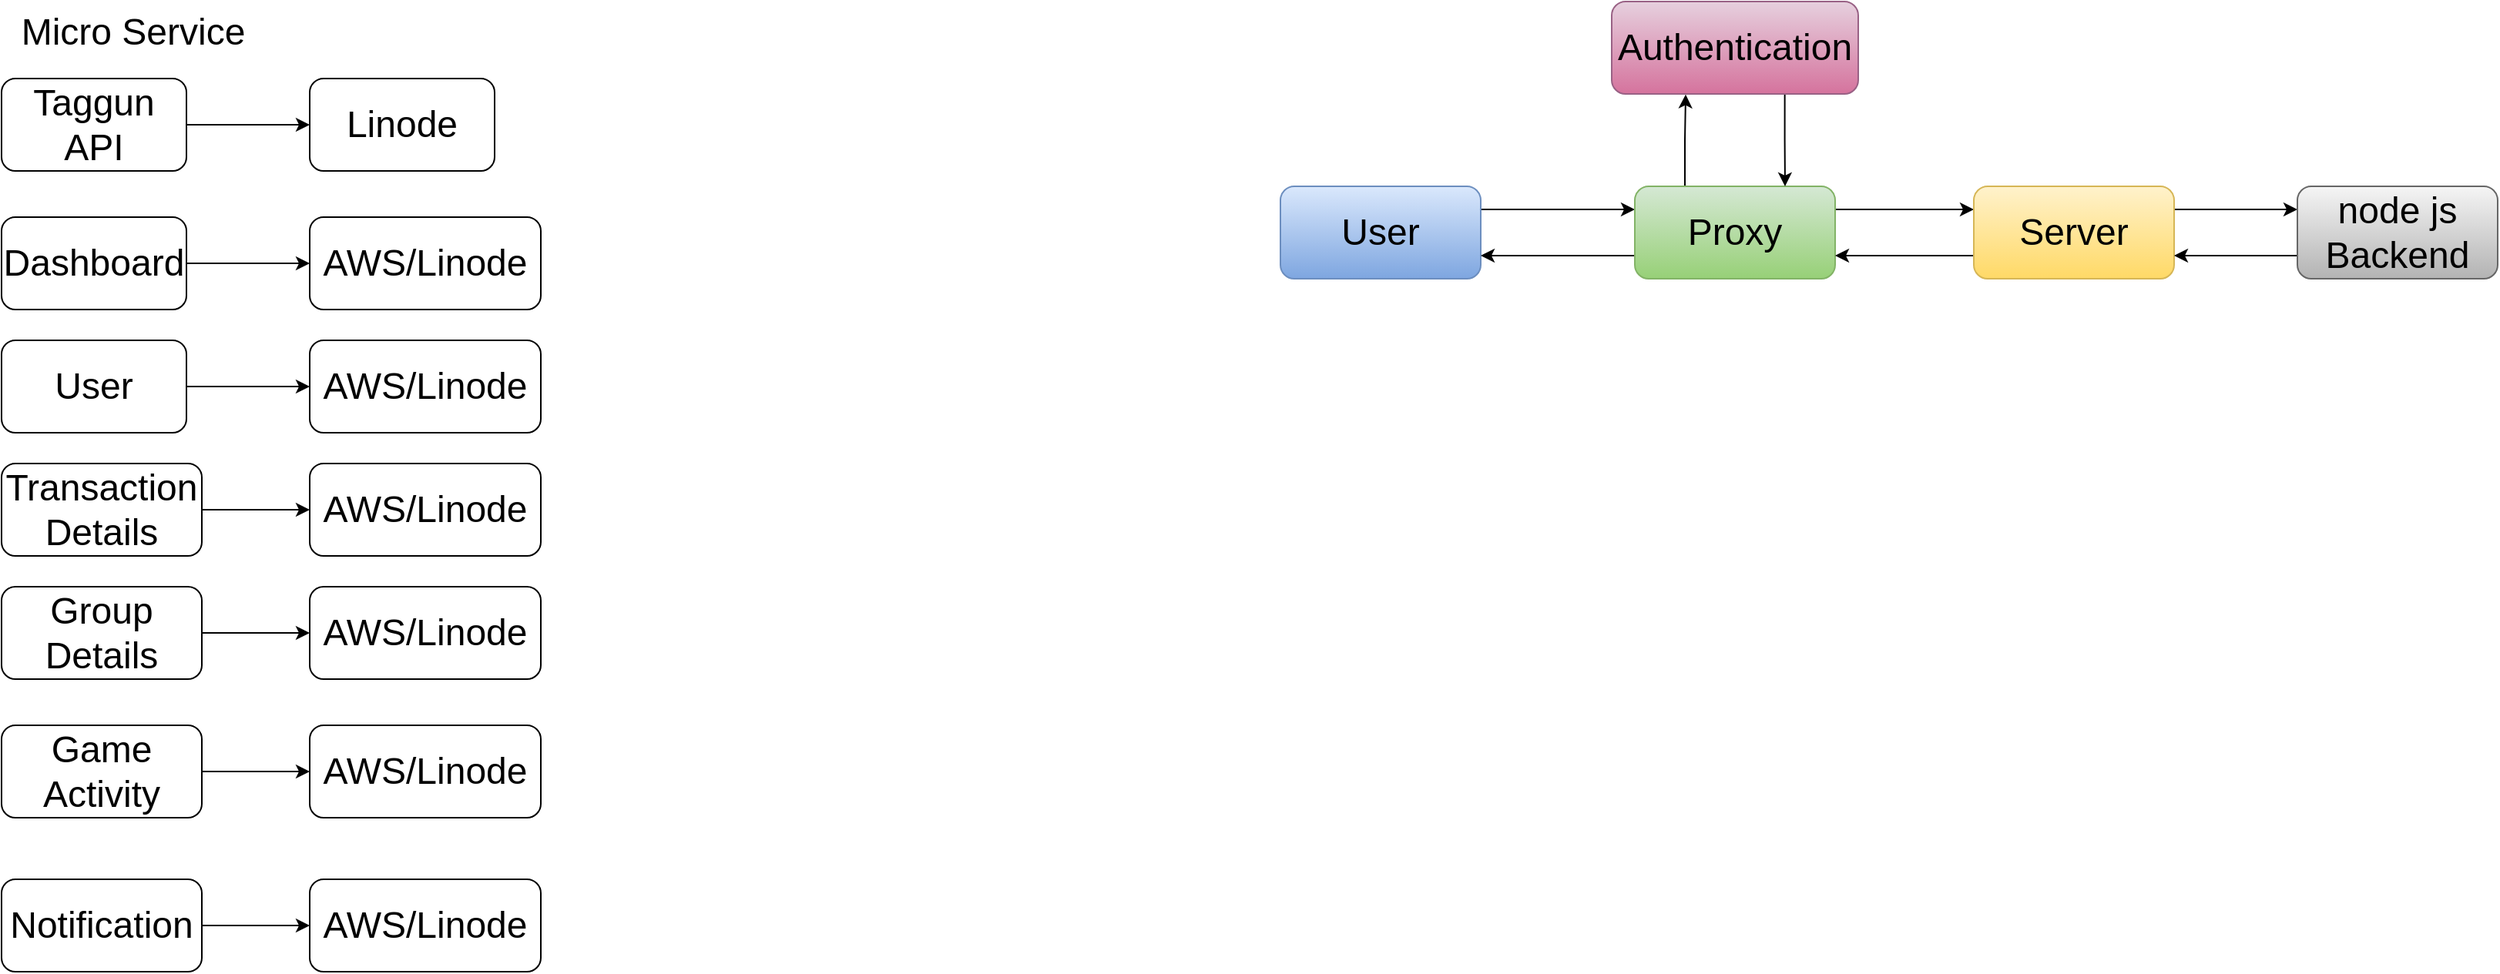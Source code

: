 <mxfile version="24.0.6" type="github">
  <diagram name="Page-1" id="rNbzwFoTySWasBKPdkv7">
    <mxGraphModel dx="2115" dy="822" grid="1" gridSize="10" guides="1" tooltips="1" connect="1" arrows="1" fold="1" page="1" pageScale="1" pageWidth="850" pageHeight="1100" math="0" shadow="0">
      <root>
        <mxCell id="0" />
        <mxCell id="1" parent="0" />
        <mxCell id="Q3hJbp8D69V4BiXVhVPF-3" value="" style="edgeStyle=orthogonalEdgeStyle;rounded=0;orthogonalLoop=1;jettySize=auto;html=1;" edge="1" parent="1" source="Q3hJbp8D69V4BiXVhVPF-1" target="Q3hJbp8D69V4BiXVhVPF-2">
          <mxGeometry relative="1" as="geometry" />
        </mxCell>
        <mxCell id="Q3hJbp8D69V4BiXVhVPF-1" value="&lt;font style=&quot;font-size: 24px;&quot;&gt;Taggun API&lt;/font&gt;" style="rounded=1;whiteSpace=wrap;html=1;" vertex="1" parent="1">
          <mxGeometry x="100" y="250" width="120" height="60" as="geometry" />
        </mxCell>
        <mxCell id="Q3hJbp8D69V4BiXVhVPF-2" value="&lt;font style=&quot;font-size: 24px;&quot;&gt;Linode&lt;/font&gt;" style="rounded=1;whiteSpace=wrap;html=1;" vertex="1" parent="1">
          <mxGeometry x="300" y="250" width="120" height="60" as="geometry" />
        </mxCell>
        <mxCell id="Q3hJbp8D69V4BiXVhVPF-4" value="&lt;font style=&quot;font-size: 24px;&quot;&gt;Micro Service&lt;/font&gt;" style="text;html=1;align=center;verticalAlign=middle;resizable=0;points=[];autosize=1;strokeColor=none;fillColor=none;" vertex="1" parent="1">
          <mxGeometry x="100" y="200" width="170" height="40" as="geometry" />
        </mxCell>
        <mxCell id="Q3hJbp8D69V4BiXVhVPF-5" value="" style="edgeStyle=orthogonalEdgeStyle;rounded=0;orthogonalLoop=1;jettySize=auto;html=1;" edge="1" parent="1" source="Q3hJbp8D69V4BiXVhVPF-6" target="Q3hJbp8D69V4BiXVhVPF-7">
          <mxGeometry relative="1" as="geometry" />
        </mxCell>
        <mxCell id="Q3hJbp8D69V4BiXVhVPF-6" value="&lt;font style=&quot;font-size: 24px;&quot;&gt;Dashboard&lt;/font&gt;" style="rounded=1;whiteSpace=wrap;html=1;" vertex="1" parent="1">
          <mxGeometry x="100" y="340" width="120" height="60" as="geometry" />
        </mxCell>
        <mxCell id="Q3hJbp8D69V4BiXVhVPF-7" value="&lt;font style=&quot;font-size: 24px;&quot;&gt;AWS/Linode&lt;/font&gt;" style="rounded=1;whiteSpace=wrap;html=1;" vertex="1" parent="1">
          <mxGeometry x="300" y="340" width="150" height="60" as="geometry" />
        </mxCell>
        <mxCell id="Q3hJbp8D69V4BiXVhVPF-11" value="" style="edgeStyle=orthogonalEdgeStyle;rounded=0;orthogonalLoop=1;jettySize=auto;html=1;" edge="1" parent="1" source="Q3hJbp8D69V4BiXVhVPF-12" target="Q3hJbp8D69V4BiXVhVPF-13">
          <mxGeometry relative="1" as="geometry" />
        </mxCell>
        <mxCell id="Q3hJbp8D69V4BiXVhVPF-12" value="&lt;span style=&quot;font-size: 24px;&quot;&gt;Transaction Details&lt;/span&gt;" style="rounded=1;whiteSpace=wrap;html=1;" vertex="1" parent="1">
          <mxGeometry x="100" y="500" width="130" height="60" as="geometry" />
        </mxCell>
        <mxCell id="Q3hJbp8D69V4BiXVhVPF-13" value="&lt;font style=&quot;font-size: 24px;&quot;&gt;AWS/Linode&lt;/font&gt;" style="rounded=1;whiteSpace=wrap;html=1;" vertex="1" parent="1">
          <mxGeometry x="300" y="500" width="150" height="60" as="geometry" />
        </mxCell>
        <mxCell id="Q3hJbp8D69V4BiXVhVPF-15" value="" style="edgeStyle=orthogonalEdgeStyle;rounded=0;orthogonalLoop=1;jettySize=auto;html=1;" edge="1" parent="1" source="Q3hJbp8D69V4BiXVhVPF-16" target="Q3hJbp8D69V4BiXVhVPF-17">
          <mxGeometry relative="1" as="geometry" />
        </mxCell>
        <mxCell id="Q3hJbp8D69V4BiXVhVPF-16" value="&lt;span style=&quot;font-size: 24px;&quot;&gt;Group Details&lt;/span&gt;" style="rounded=1;whiteSpace=wrap;html=1;" vertex="1" parent="1">
          <mxGeometry x="100" y="580" width="130" height="60" as="geometry" />
        </mxCell>
        <mxCell id="Q3hJbp8D69V4BiXVhVPF-17" value="&lt;font style=&quot;font-size: 24px;&quot;&gt;AWS/Linode&lt;/font&gt;" style="rounded=1;whiteSpace=wrap;html=1;" vertex="1" parent="1">
          <mxGeometry x="300" y="580" width="150" height="60" as="geometry" />
        </mxCell>
        <mxCell id="Q3hJbp8D69V4BiXVhVPF-18" value="" style="edgeStyle=orthogonalEdgeStyle;rounded=0;orthogonalLoop=1;jettySize=auto;html=1;" edge="1" parent="1" source="Q3hJbp8D69V4BiXVhVPF-19" target="Q3hJbp8D69V4BiXVhVPF-20">
          <mxGeometry relative="1" as="geometry" />
        </mxCell>
        <mxCell id="Q3hJbp8D69V4BiXVhVPF-19" value="&lt;span style=&quot;font-size: 24px;&quot;&gt;Game Activity&lt;/span&gt;" style="rounded=1;whiteSpace=wrap;html=1;" vertex="1" parent="1">
          <mxGeometry x="100" y="670" width="130" height="60" as="geometry" />
        </mxCell>
        <mxCell id="Q3hJbp8D69V4BiXVhVPF-20" value="&lt;font style=&quot;font-size: 24px;&quot;&gt;AWS/Linode&lt;/font&gt;" style="rounded=1;whiteSpace=wrap;html=1;" vertex="1" parent="1">
          <mxGeometry x="300" y="670" width="150" height="60" as="geometry" />
        </mxCell>
        <mxCell id="Q3hJbp8D69V4BiXVhVPF-26" style="edgeStyle=orthogonalEdgeStyle;rounded=0;orthogonalLoop=1;jettySize=auto;html=1;entryX=0;entryY=0.25;entryDx=0;entryDy=0;exitX=1;exitY=0.25;exitDx=0;exitDy=0;" edge="1" parent="1" source="Q3hJbp8D69V4BiXVhVPF-23" target="Q3hJbp8D69V4BiXVhVPF-24">
          <mxGeometry relative="1" as="geometry" />
        </mxCell>
        <mxCell id="Q3hJbp8D69V4BiXVhVPF-23" value="&lt;span style=&quot;font-size: 24px;&quot;&gt;User&lt;/span&gt;" style="rounded=1;whiteSpace=wrap;html=1;fillColor=#dae8fc;gradientColor=#7ea6e0;strokeColor=#6c8ebf;" vertex="1" parent="1">
          <mxGeometry x="930" y="320" width="130" height="60" as="geometry" />
        </mxCell>
        <mxCell id="Q3hJbp8D69V4BiXVhVPF-27" style="edgeStyle=orthogonalEdgeStyle;rounded=0;orthogonalLoop=1;jettySize=auto;html=1;entryX=0;entryY=0.25;entryDx=0;entryDy=0;exitX=1;exitY=0.25;exitDx=0;exitDy=0;" edge="1" parent="1" source="Q3hJbp8D69V4BiXVhVPF-24" target="Q3hJbp8D69V4BiXVhVPF-25">
          <mxGeometry relative="1" as="geometry" />
        </mxCell>
        <mxCell id="Q3hJbp8D69V4BiXVhVPF-30" style="edgeStyle=orthogonalEdgeStyle;rounded=0;orthogonalLoop=1;jettySize=auto;html=1;entryX=1;entryY=0.75;entryDx=0;entryDy=0;exitX=0;exitY=0.75;exitDx=0;exitDy=0;" edge="1" parent="1" source="Q3hJbp8D69V4BiXVhVPF-24" target="Q3hJbp8D69V4BiXVhVPF-23">
          <mxGeometry relative="1" as="geometry" />
        </mxCell>
        <mxCell id="Q3hJbp8D69V4BiXVhVPF-39" style="edgeStyle=orthogonalEdgeStyle;rounded=0;orthogonalLoop=1;jettySize=auto;html=1;exitX=0.25;exitY=0;exitDx=0;exitDy=0;entryX=0.3;entryY=1.006;entryDx=0;entryDy=0;entryPerimeter=0;" edge="1" parent="1" source="Q3hJbp8D69V4BiXVhVPF-24" target="Q3hJbp8D69V4BiXVhVPF-38">
          <mxGeometry relative="1" as="geometry" />
        </mxCell>
        <mxCell id="Q3hJbp8D69V4BiXVhVPF-24" value="&lt;span style=&quot;font-size: 24px;&quot;&gt;Proxy&lt;/span&gt;&lt;span style=&quot;color: rgba(0, 0, 0, 0); font-family: monospace; font-size: 0px; text-align: start; text-wrap: nowrap;&quot;&gt;%3CmxGraphModel%3E%3Croot%3E%3CmxCell%20id%3D%220%22%2F%3E%3CmxCell%20id%3D%221%22%20parent%3D%220%22%2F%3E%3CmxCell%20id%3D%222%22%20value%3D%22%26lt%3Bspan%20style%3D%26quot%3Bfont-size%3A%2024px%3B%26quot%3B%26gt%3BUser%26lt%3B%2Fspan%26gt%3B%22%20style%3D%22rounded%3D1%3BwhiteSpace%3Dwrap%3Bhtml%3D1%3B%22%20vertex%3D%221%22%20parent%3D%221%22%3E%3CmxGeometry%20x%3D%2290%22%20y%3D%22890%22%20width%3D%22130%22%20height%3D%2260%22%20as%3D%22geometry%22%2F%3E%3C%2FmxCell%3E%3C%2Froot%3E%3C%2FmxGraphModel%3E&lt;/span&gt;" style="rounded=1;whiteSpace=wrap;html=1;fillColor=#d5e8d4;gradientColor=#97d077;strokeColor=#82b366;" vertex="1" parent="1">
          <mxGeometry x="1160" y="320" width="130" height="60" as="geometry" />
        </mxCell>
        <mxCell id="Q3hJbp8D69V4BiXVhVPF-29" style="edgeStyle=orthogonalEdgeStyle;rounded=0;orthogonalLoop=1;jettySize=auto;html=1;entryX=1;entryY=0.75;entryDx=0;entryDy=0;exitX=0;exitY=0.75;exitDx=0;exitDy=0;" edge="1" parent="1" source="Q3hJbp8D69V4BiXVhVPF-25" target="Q3hJbp8D69V4BiXVhVPF-24">
          <mxGeometry relative="1" as="geometry" />
        </mxCell>
        <mxCell id="Q3hJbp8D69V4BiXVhVPF-35" style="edgeStyle=orthogonalEdgeStyle;rounded=0;orthogonalLoop=1;jettySize=auto;html=1;entryX=0;entryY=0.25;entryDx=0;entryDy=0;exitX=1;exitY=0.25;exitDx=0;exitDy=0;" edge="1" parent="1" source="Q3hJbp8D69V4BiXVhVPF-25" target="Q3hJbp8D69V4BiXVhVPF-34">
          <mxGeometry relative="1" as="geometry" />
        </mxCell>
        <mxCell id="Q3hJbp8D69V4BiXVhVPF-25" value="&lt;span style=&quot;font-size: 24px;&quot;&gt;Server&lt;/span&gt;" style="rounded=1;whiteSpace=wrap;html=1;fillColor=#fff2cc;gradientColor=#ffd966;strokeColor=#d6b656;" vertex="1" parent="1">
          <mxGeometry x="1380" y="320" width="130" height="60" as="geometry" />
        </mxCell>
        <mxCell id="Q3hJbp8D69V4BiXVhVPF-36" style="edgeStyle=orthogonalEdgeStyle;rounded=0;orthogonalLoop=1;jettySize=auto;html=1;entryX=1;entryY=0.75;entryDx=0;entryDy=0;exitX=0;exitY=0.75;exitDx=0;exitDy=0;" edge="1" parent="1" source="Q3hJbp8D69V4BiXVhVPF-34" target="Q3hJbp8D69V4BiXVhVPF-25">
          <mxGeometry relative="1" as="geometry" />
        </mxCell>
        <mxCell id="Q3hJbp8D69V4BiXVhVPF-34" value="&lt;span style=&quot;font-size: 24px;&quot;&gt;node js&lt;/span&gt;&lt;div&gt;&lt;span style=&quot;font-size: 24px;&quot;&gt;Backend&lt;/span&gt;&lt;/div&gt;" style="rounded=1;whiteSpace=wrap;html=1;fillColor=#f5f5f5;gradientColor=#b3b3b3;strokeColor=#666666;" vertex="1" parent="1">
          <mxGeometry x="1590" y="320" width="130" height="60" as="geometry" />
        </mxCell>
        <mxCell id="Q3hJbp8D69V4BiXVhVPF-40" style="edgeStyle=orthogonalEdgeStyle;rounded=0;orthogonalLoop=1;jettySize=auto;html=1;exitX=0.702;exitY=0.979;exitDx=0;exitDy=0;entryX=0.75;entryY=0;entryDx=0;entryDy=0;exitPerimeter=0;" edge="1" parent="1" source="Q3hJbp8D69V4BiXVhVPF-38" target="Q3hJbp8D69V4BiXVhVPF-24">
          <mxGeometry relative="1" as="geometry" />
        </mxCell>
        <mxCell id="Q3hJbp8D69V4BiXVhVPF-38" value="&lt;span style=&quot;font-size: 24px;&quot;&gt;Authentication&lt;/span&gt;" style="rounded=1;whiteSpace=wrap;html=1;fillColor=#e6d0de;gradientColor=#d5739d;strokeColor=#996185;" vertex="1" parent="1">
          <mxGeometry x="1145" y="200" width="160" height="60" as="geometry" />
        </mxCell>
        <mxCell id="Q3hJbp8D69V4BiXVhVPF-42" value="" style="edgeStyle=orthogonalEdgeStyle;rounded=0;orthogonalLoop=1;jettySize=auto;html=1;" edge="1" parent="1" source="Q3hJbp8D69V4BiXVhVPF-43" target="Q3hJbp8D69V4BiXVhVPF-44">
          <mxGeometry relative="1" as="geometry" />
        </mxCell>
        <mxCell id="Q3hJbp8D69V4BiXVhVPF-43" value="&lt;font style=&quot;font-size: 24px;&quot;&gt;User&lt;/font&gt;" style="rounded=1;whiteSpace=wrap;html=1;" vertex="1" parent="1">
          <mxGeometry x="100" y="420" width="120" height="60" as="geometry" />
        </mxCell>
        <mxCell id="Q3hJbp8D69V4BiXVhVPF-44" value="&lt;font style=&quot;font-size: 24px;&quot;&gt;AWS/Linode&lt;/font&gt;" style="rounded=1;whiteSpace=wrap;html=1;" vertex="1" parent="1">
          <mxGeometry x="300" y="420" width="150" height="60" as="geometry" />
        </mxCell>
        <mxCell id="Q3hJbp8D69V4BiXVhVPF-45" value="" style="edgeStyle=orthogonalEdgeStyle;rounded=0;orthogonalLoop=1;jettySize=auto;html=1;" edge="1" parent="1" source="Q3hJbp8D69V4BiXVhVPF-46" target="Q3hJbp8D69V4BiXVhVPF-47">
          <mxGeometry relative="1" as="geometry" />
        </mxCell>
        <mxCell id="Q3hJbp8D69V4BiXVhVPF-46" value="&lt;span style=&quot;font-size: 24px;&quot;&gt;Notification&lt;/span&gt;" style="rounded=1;whiteSpace=wrap;html=1;" vertex="1" parent="1">
          <mxGeometry x="100" y="770" width="130" height="60" as="geometry" />
        </mxCell>
        <mxCell id="Q3hJbp8D69V4BiXVhVPF-47" value="&lt;font style=&quot;font-size: 24px;&quot;&gt;AWS/Linode&lt;/font&gt;" style="rounded=1;whiteSpace=wrap;html=1;" vertex="1" parent="1">
          <mxGeometry x="300" y="770" width="150" height="60" as="geometry" />
        </mxCell>
      </root>
    </mxGraphModel>
  </diagram>
</mxfile>
